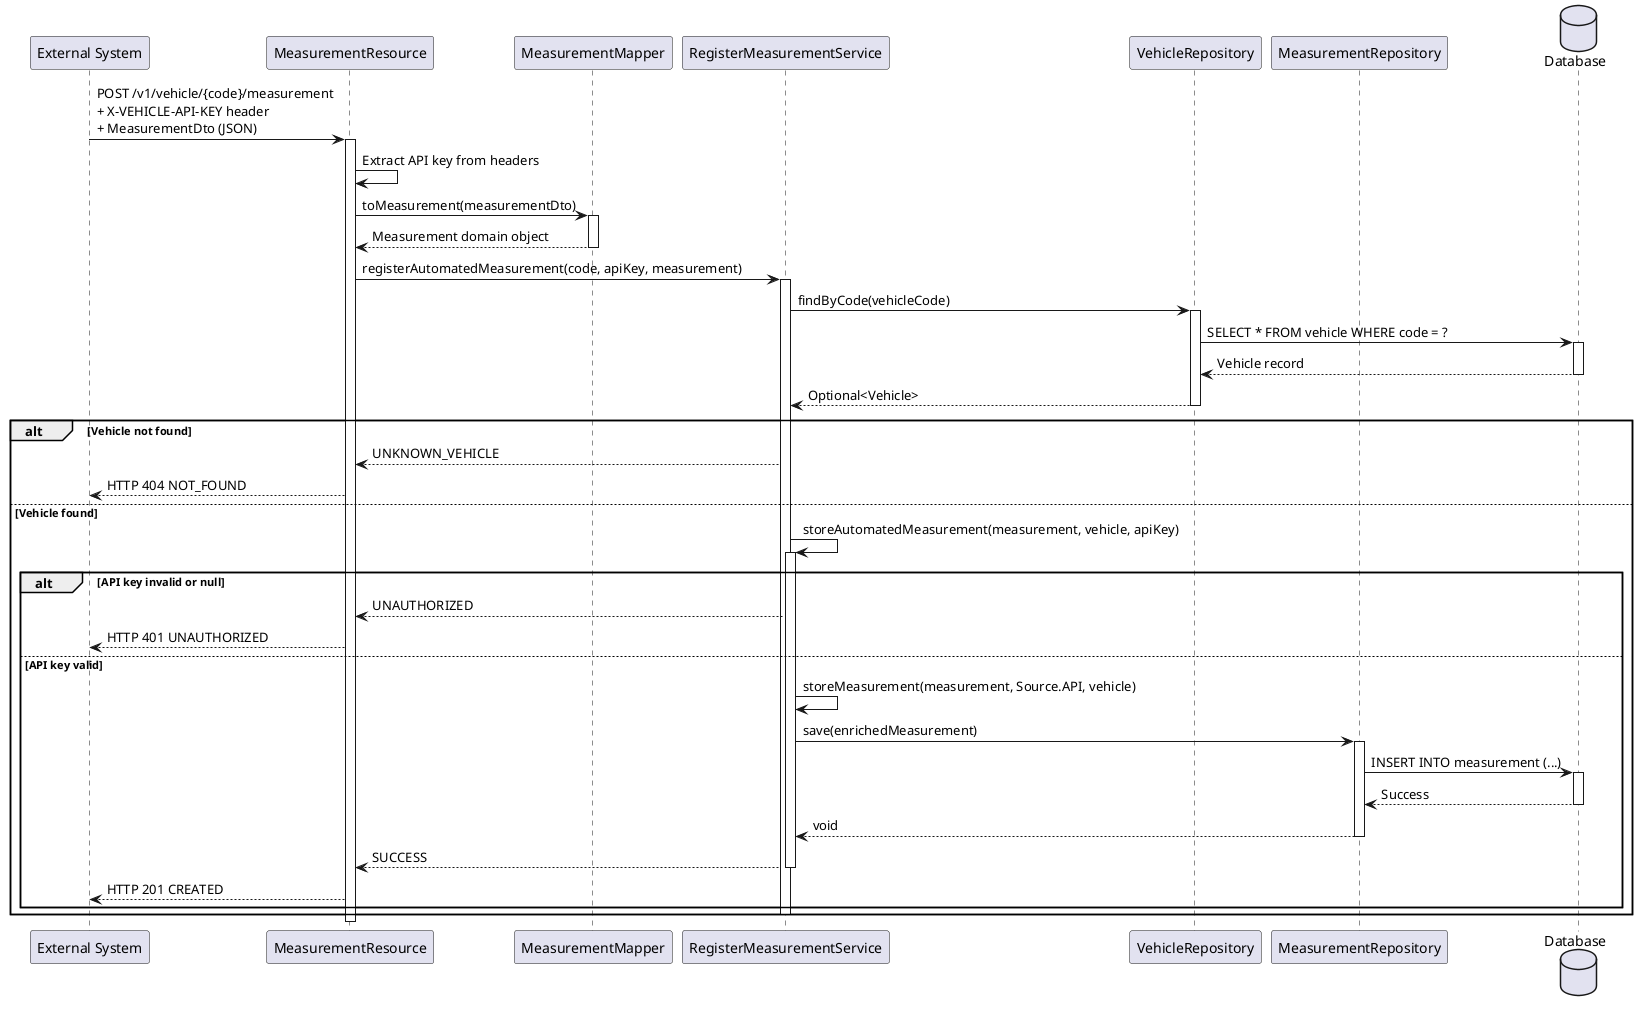 @startuml measurement-registration-sequence
!define RECTANGLE class

participant "External System" as Client
participant "MeasurementResource" as Resource
participant "MeasurementMapper" as Mapper
participant "RegisterMeasurementService" as Service
participant "VehicleRepository" as VehicleRepo
participant "MeasurementRepository" as MeasurementRepo
database "Database" as DB

Client -> Resource: POST /v1/vehicle/{code}/measurement\n+ X-VEHICLE-API-KEY header\n+ MeasurementDto (JSON)
activate Resource

Resource -> Resource: Extract API key from headers
Resource -> Mapper: toMeasurement(measurementDto)
activate Mapper
Mapper --> Resource: Measurement domain object
deactivate Mapper

Resource -> Service: registerAutomatedMeasurement(code, apiKey, measurement)
activate Service

Service -> VehicleRepo: findByCode(vehicleCode)
activate VehicleRepo
VehicleRepo -> DB: SELECT * FROM vehicle WHERE code = ?
activate DB
DB --> VehicleRepo: Vehicle record
deactivate DB
VehicleRepo --> Service: Optional<Vehicle>
deactivate VehicleRepo

alt Vehicle not found
    Service --> Resource: UNKNOWN_VEHICLE
    Resource --> Client: HTTP 404 NOT_FOUND
else Vehicle found
    Service -> Service: storeAutomatedMeasurement(measurement, vehicle, apiKey)
    activate Service
    
    alt API key invalid or null
        Service --> Resource: UNAUTHORIZED
        Resource --> Client: HTTP 401 UNAUTHORIZED
    else API key valid
        Service -> Service: storeMeasurement(measurement, Source.API, vehicle)
        
        'Service -> Service: measurement.withRegistrationTimestamp(now())\n.withSource(API)\n.withVehicle(vehicle)
        
        Service -> MeasurementRepo: save(enrichedMeasurement)
        activate MeasurementRepo
        MeasurementRepo -> DB: INSERT INTO measurement (...)
        activate DB
        DB --> MeasurementRepo: Success
        deactivate DB
        MeasurementRepo --> Service: void
        deactivate MeasurementRepo
        
        Service --> Resource: SUCCESS
        deactivate Service
        Resource --> Client: HTTP 201 CREATED
    end

    deactivate Service
end

deactivate Resource
@enduml